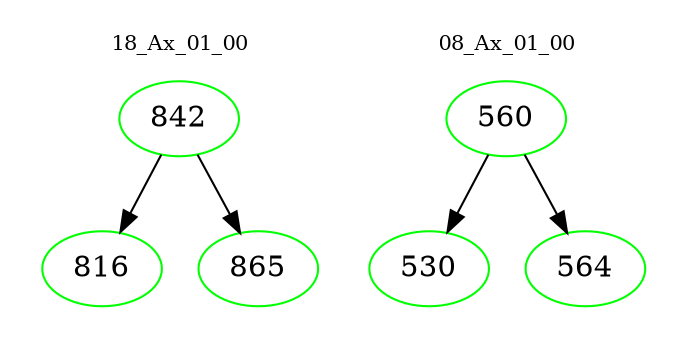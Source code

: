 digraph{
subgraph cluster_0 {
color = white
label = "18_Ax_01_00";
fontsize=10;
T0_842 [label="842", color="green"]
T0_842 -> T0_816 [color="black"]
T0_816 [label="816", color="green"]
T0_842 -> T0_865 [color="black"]
T0_865 [label="865", color="green"]
}
subgraph cluster_1 {
color = white
label = "08_Ax_01_00";
fontsize=10;
T1_560 [label="560", color="green"]
T1_560 -> T1_530 [color="black"]
T1_530 [label="530", color="green"]
T1_560 -> T1_564 [color="black"]
T1_564 [label="564", color="green"]
}
}
